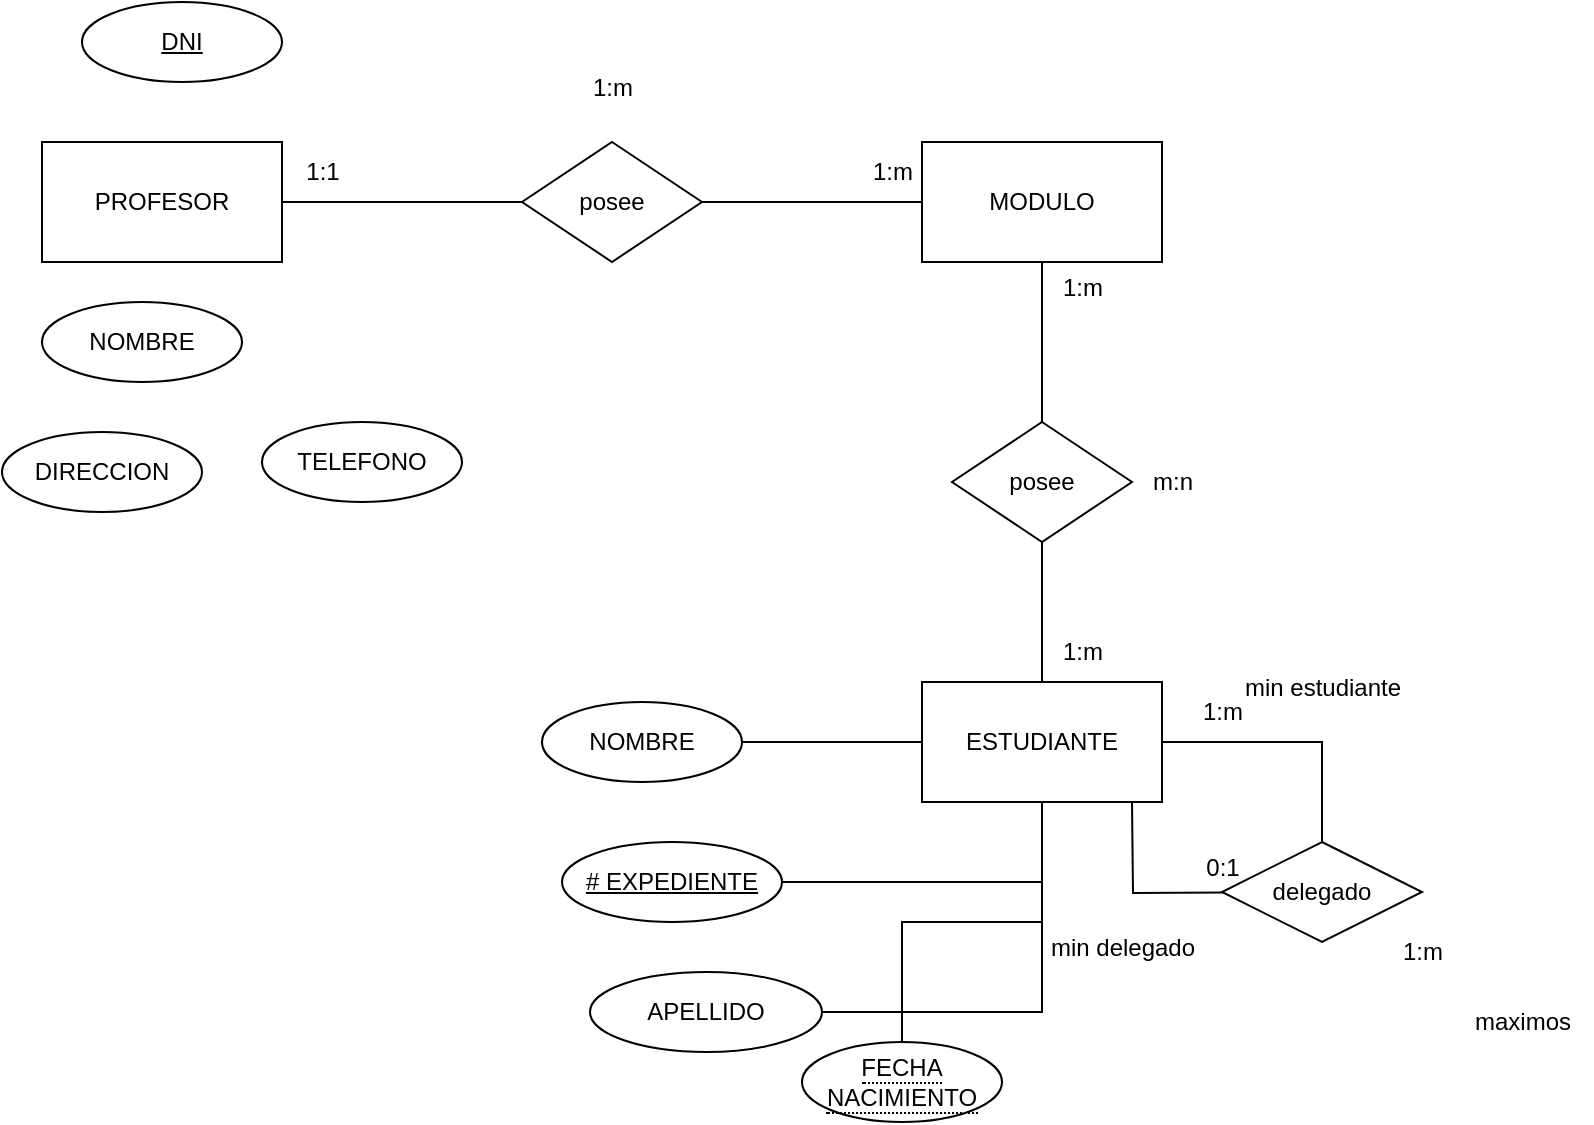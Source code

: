 <mxfile version="24.7.17">
  <diagram name="Página-1" id="dB0Th8hIOQAAwLaT1enX">
    <mxGraphModel dx="472" dy="779" grid="1" gridSize="10" guides="1" tooltips="1" connect="1" arrows="1" fold="1" page="1" pageScale="1" pageWidth="827" pageHeight="1169" math="0" shadow="0">
      <root>
        <mxCell id="0" />
        <mxCell id="1" parent="0" />
        <mxCell id="j9b0PX3wENcp7aWdqeCU-6" style="edgeStyle=orthogonalEdgeStyle;rounded=0;orthogonalLoop=1;jettySize=auto;html=1;entryX=0;entryY=0.5;entryDx=0;entryDy=0;endArrow=none;endFill=0;" edge="1" parent="1" source="j9b0PX3wENcp7aWdqeCU-1" target="j9b0PX3wENcp7aWdqeCU-4">
          <mxGeometry relative="1" as="geometry" />
        </mxCell>
        <mxCell id="j9b0PX3wENcp7aWdqeCU-1" value="PROFESOR" style="rounded=0;whiteSpace=wrap;html=1;" vertex="1" parent="1">
          <mxGeometry x="40" y="200" width="120" height="60" as="geometry" />
        </mxCell>
        <mxCell id="j9b0PX3wENcp7aWdqeCU-11" style="edgeStyle=orthogonalEdgeStyle;rounded=0;orthogonalLoop=1;jettySize=auto;html=1;endArrow=none;endFill=0;" edge="1" parent="1" source="j9b0PX3wENcp7aWdqeCU-2" target="j9b0PX3wENcp7aWdqeCU-10">
          <mxGeometry relative="1" as="geometry" />
        </mxCell>
        <mxCell id="j9b0PX3wENcp7aWdqeCU-2" value="ESTUDIANTE" style="rounded=0;whiteSpace=wrap;html=1;" vertex="1" parent="1">
          <mxGeometry x="480" y="470" width="120" height="60" as="geometry" />
        </mxCell>
        <mxCell id="j9b0PX3wENcp7aWdqeCU-8" style="edgeStyle=orthogonalEdgeStyle;rounded=0;orthogonalLoop=1;jettySize=auto;html=1;endArrow=none;endFill=0;" edge="1" parent="1" source="j9b0PX3wENcp7aWdqeCU-3" target="j9b0PX3wENcp7aWdqeCU-5">
          <mxGeometry relative="1" as="geometry" />
        </mxCell>
        <mxCell id="j9b0PX3wENcp7aWdqeCU-3" value="MODULO" style="rounded=0;whiteSpace=wrap;html=1;" vertex="1" parent="1">
          <mxGeometry x="480" y="200" width="120" height="60" as="geometry" />
        </mxCell>
        <mxCell id="j9b0PX3wENcp7aWdqeCU-7" style="edgeStyle=orthogonalEdgeStyle;rounded=0;orthogonalLoop=1;jettySize=auto;html=1;entryX=0;entryY=0.5;entryDx=0;entryDy=0;endArrow=none;endFill=0;" edge="1" parent="1" source="j9b0PX3wENcp7aWdqeCU-4" target="j9b0PX3wENcp7aWdqeCU-3">
          <mxGeometry relative="1" as="geometry" />
        </mxCell>
        <mxCell id="j9b0PX3wENcp7aWdqeCU-4" value="posee" style="rhombus;whiteSpace=wrap;html=1;" vertex="1" parent="1">
          <mxGeometry x="280" y="200" width="90" height="60" as="geometry" />
        </mxCell>
        <mxCell id="j9b0PX3wENcp7aWdqeCU-9" style="edgeStyle=orthogonalEdgeStyle;rounded=0;orthogonalLoop=1;jettySize=auto;html=1;endArrow=none;endFill=0;" edge="1" parent="1" source="j9b0PX3wENcp7aWdqeCU-5" target="j9b0PX3wENcp7aWdqeCU-2">
          <mxGeometry relative="1" as="geometry" />
        </mxCell>
        <mxCell id="j9b0PX3wENcp7aWdqeCU-5" value="posee" style="rhombus;whiteSpace=wrap;html=1;" vertex="1" parent="1">
          <mxGeometry x="495" y="340" width="90" height="60" as="geometry" />
        </mxCell>
        <mxCell id="j9b0PX3wENcp7aWdqeCU-12" style="edgeStyle=orthogonalEdgeStyle;rounded=0;orthogonalLoop=1;jettySize=auto;html=1;entryX=0.5;entryY=1;entryDx=0;entryDy=0;endArrow=none;endFill=0;" edge="1" parent="1">
          <mxGeometry relative="1" as="geometry">
            <mxPoint x="585" y="530" as="targetPoint" />
            <mxPoint x="675" y="575" as="sourcePoint" />
          </mxGeometry>
        </mxCell>
        <mxCell id="j9b0PX3wENcp7aWdqeCU-10" value="delegado" style="rhombus;whiteSpace=wrap;html=1;" vertex="1" parent="1">
          <mxGeometry x="630" y="550" width="100" height="50" as="geometry" />
        </mxCell>
        <mxCell id="j9b0PX3wENcp7aWdqeCU-13" value="1:m" style="text;html=1;align=center;verticalAlign=middle;resizable=0;points=[];autosize=1;strokeColor=none;fillColor=none;" vertex="1" parent="1">
          <mxGeometry x="710" y="590" width="40" height="30" as="geometry" />
        </mxCell>
        <mxCell id="j9b0PX3wENcp7aWdqeCU-14" value="1:m" style="text;html=1;align=center;verticalAlign=middle;resizable=0;points=[];autosize=1;strokeColor=none;fillColor=none;" vertex="1" parent="1">
          <mxGeometry x="610" y="470" width="40" height="30" as="geometry" />
        </mxCell>
        <mxCell id="j9b0PX3wENcp7aWdqeCU-15" value="0:1" style="text;html=1;align=center;verticalAlign=middle;resizable=0;points=[];autosize=1;strokeColor=none;fillColor=none;" vertex="1" parent="1">
          <mxGeometry x="610" y="548" width="40" height="30" as="geometry" />
        </mxCell>
        <mxCell id="j9b0PX3wENcp7aWdqeCU-16" value="min estudiante" style="text;html=1;align=center;verticalAlign=middle;resizable=0;points=[];autosize=1;strokeColor=none;fillColor=none;" vertex="1" parent="1">
          <mxGeometry x="630" y="458" width="100" height="30" as="geometry" />
        </mxCell>
        <mxCell id="j9b0PX3wENcp7aWdqeCU-17" value="min delegado" style="text;html=1;align=center;verticalAlign=middle;resizable=0;points=[];autosize=1;strokeColor=none;fillColor=none;" vertex="1" parent="1">
          <mxGeometry x="530" y="588" width="100" height="30" as="geometry" />
        </mxCell>
        <mxCell id="j9b0PX3wENcp7aWdqeCU-18" value="maximos" style="text;html=1;align=center;verticalAlign=middle;resizable=0;points=[];autosize=1;strokeColor=none;fillColor=none;" vertex="1" parent="1">
          <mxGeometry x="745" y="625" width="70" height="30" as="geometry" />
        </mxCell>
        <mxCell id="j9b0PX3wENcp7aWdqeCU-19" value="1:1" style="text;html=1;align=center;verticalAlign=middle;resizable=0;points=[];autosize=1;strokeColor=none;fillColor=none;" vertex="1" parent="1">
          <mxGeometry x="160" y="200" width="40" height="30" as="geometry" />
        </mxCell>
        <mxCell id="j9b0PX3wENcp7aWdqeCU-20" value="1:m" style="text;html=1;align=center;verticalAlign=middle;resizable=0;points=[];autosize=1;strokeColor=none;fillColor=none;" vertex="1" parent="1">
          <mxGeometry x="305" y="158" width="40" height="30" as="geometry" />
        </mxCell>
        <mxCell id="j9b0PX3wENcp7aWdqeCU-21" value="1:m" style="text;html=1;align=center;verticalAlign=middle;resizable=0;points=[];autosize=1;strokeColor=none;fillColor=none;" vertex="1" parent="1">
          <mxGeometry x="445" y="200" width="40" height="30" as="geometry" />
        </mxCell>
        <mxCell id="j9b0PX3wENcp7aWdqeCU-22" value="1:m" style="text;html=1;align=center;verticalAlign=middle;resizable=0;points=[];autosize=1;strokeColor=none;fillColor=none;" vertex="1" parent="1">
          <mxGeometry x="540" y="258" width="40" height="30" as="geometry" />
        </mxCell>
        <mxCell id="j9b0PX3wENcp7aWdqeCU-24" value="m:n" style="text;html=1;align=center;verticalAlign=middle;resizable=0;points=[];autosize=1;strokeColor=none;fillColor=none;" vertex="1" parent="1">
          <mxGeometry x="585" y="355" width="40" height="30" as="geometry" />
        </mxCell>
        <mxCell id="j9b0PX3wENcp7aWdqeCU-25" value="1:m" style="text;html=1;align=center;verticalAlign=middle;resizable=0;points=[];autosize=1;strokeColor=none;fillColor=none;" vertex="1" parent="1">
          <mxGeometry x="540" y="440" width="40" height="30" as="geometry" />
        </mxCell>
        <mxCell id="j9b0PX3wENcp7aWdqeCU-26" value="DNI" style="ellipse;whiteSpace=wrap;html=1;align=center;fontStyle=4;" vertex="1" parent="1">
          <mxGeometry x="60" y="130" width="100" height="40" as="geometry" />
        </mxCell>
        <mxCell id="j9b0PX3wENcp7aWdqeCU-38" style="edgeStyle=orthogonalEdgeStyle;rounded=0;orthogonalLoop=1;jettySize=auto;html=1;endArrow=none;endFill=0;" edge="1" parent="1" source="j9b0PX3wENcp7aWdqeCU-27" target="j9b0PX3wENcp7aWdqeCU-2">
          <mxGeometry relative="1" as="geometry" />
        </mxCell>
        <mxCell id="j9b0PX3wENcp7aWdqeCU-27" value="# EXPEDIENTE" style="ellipse;whiteSpace=wrap;html=1;align=center;fontStyle=4;" vertex="1" parent="1">
          <mxGeometry x="300" y="550" width="110" height="40" as="geometry" />
        </mxCell>
        <mxCell id="j9b0PX3wENcp7aWdqeCU-39" style="edgeStyle=orthogonalEdgeStyle;rounded=0;orthogonalLoop=1;jettySize=auto;html=1;entryX=0;entryY=0.5;entryDx=0;entryDy=0;endArrow=none;endFill=0;" edge="1" parent="1" source="j9b0PX3wENcp7aWdqeCU-28" target="j9b0PX3wENcp7aWdqeCU-2">
          <mxGeometry relative="1" as="geometry" />
        </mxCell>
        <mxCell id="j9b0PX3wENcp7aWdqeCU-28" value="NOMBRE" style="ellipse;whiteSpace=wrap;html=1;align=center;" vertex="1" parent="1">
          <mxGeometry x="290" y="480" width="100" height="40" as="geometry" />
        </mxCell>
        <mxCell id="j9b0PX3wENcp7aWdqeCU-29" value="NOMBRE" style="ellipse;whiteSpace=wrap;html=1;align=center;" vertex="1" parent="1">
          <mxGeometry x="40" y="280" width="100" height="40" as="geometry" />
        </mxCell>
        <mxCell id="j9b0PX3wENcp7aWdqeCU-30" value="DIRECCION" style="ellipse;whiteSpace=wrap;html=1;align=center;" vertex="1" parent="1">
          <mxGeometry x="20" y="345" width="100" height="40" as="geometry" />
        </mxCell>
        <mxCell id="j9b0PX3wENcp7aWdqeCU-37" style="edgeStyle=orthogonalEdgeStyle;rounded=0;orthogonalLoop=1;jettySize=auto;html=1;endArrow=none;endFill=0;" edge="1" parent="1" source="j9b0PX3wENcp7aWdqeCU-31" target="j9b0PX3wENcp7aWdqeCU-2">
          <mxGeometry relative="1" as="geometry" />
        </mxCell>
        <mxCell id="j9b0PX3wENcp7aWdqeCU-31" value="APELLIDO" style="ellipse;whiteSpace=wrap;html=1;align=center;" vertex="1" parent="1">
          <mxGeometry x="314" y="615" width="116" height="40" as="geometry" />
        </mxCell>
        <mxCell id="j9b0PX3wENcp7aWdqeCU-32" value="TELEFONO" style="ellipse;whiteSpace=wrap;html=1;align=center;" vertex="1" parent="1">
          <mxGeometry x="150" y="340" width="100" height="40" as="geometry" />
        </mxCell>
        <mxCell id="j9b0PX3wENcp7aWdqeCU-36" style="edgeStyle=orthogonalEdgeStyle;rounded=0;orthogonalLoop=1;jettySize=auto;html=1;endArrow=none;endFill=0;" edge="1" parent="1" source="j9b0PX3wENcp7aWdqeCU-35" target="j9b0PX3wENcp7aWdqeCU-2">
          <mxGeometry relative="1" as="geometry" />
        </mxCell>
        <mxCell id="j9b0PX3wENcp7aWdqeCU-35" value="&lt;span style=&quot;border-bottom: 1px dotted&quot;&gt;FECHA NACIMIENTO&lt;/span&gt;" style="ellipse;whiteSpace=wrap;html=1;align=center;" vertex="1" parent="1">
          <mxGeometry x="420" y="650" width="100" height="40" as="geometry" />
        </mxCell>
      </root>
    </mxGraphModel>
  </diagram>
</mxfile>
